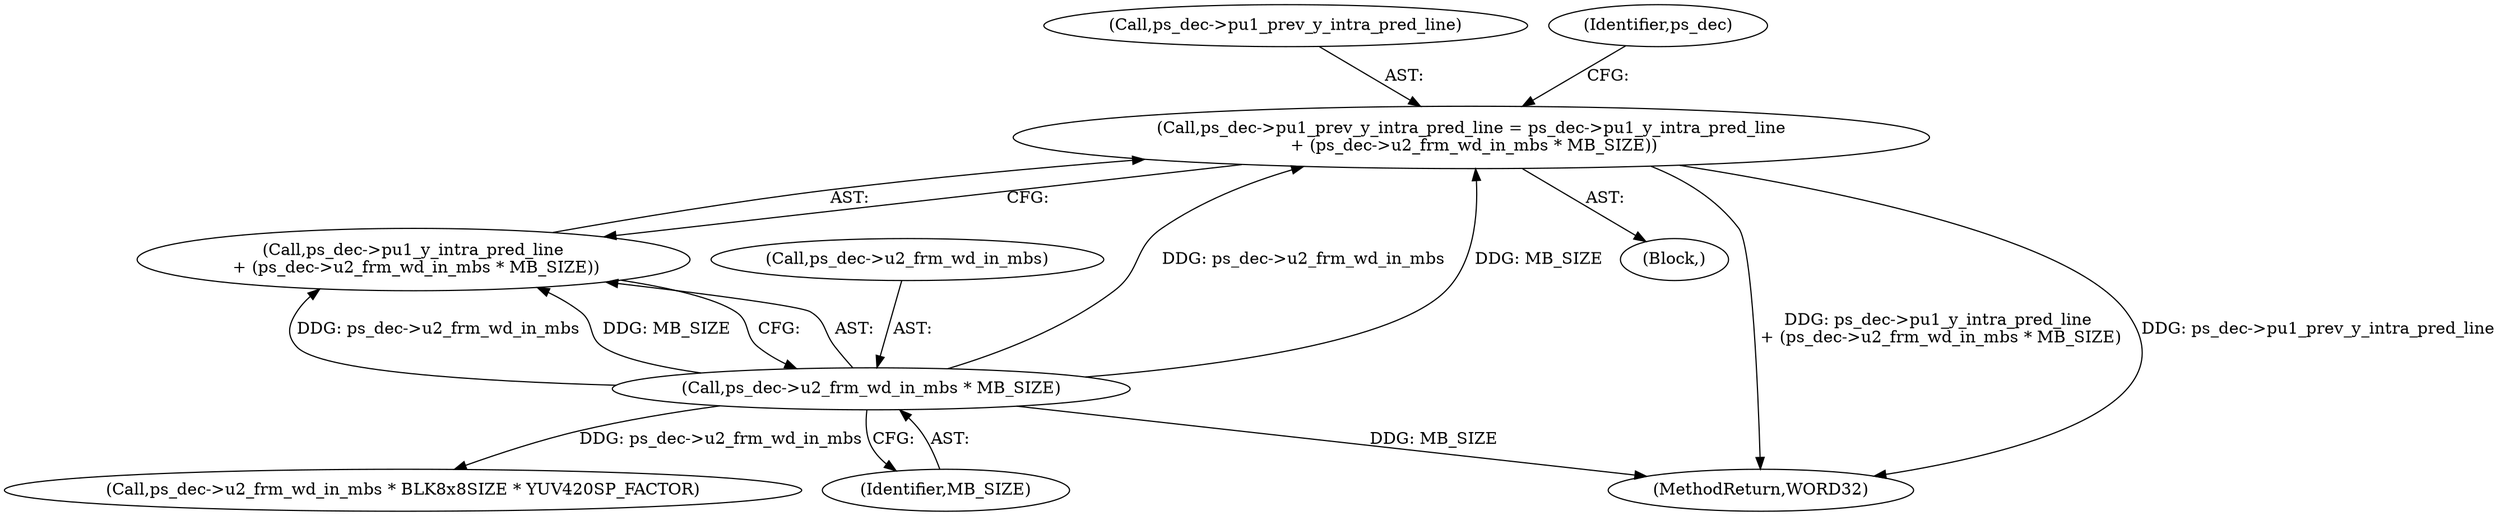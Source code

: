 digraph "0_Android_0b23c81c3dd9ec38f7e6806a3955fed1925541a0_3@pointer" {
"1001641" [label="(Call,ps_dec->pu1_prev_y_intra_pred_line = ps_dec->pu1_y_intra_pred_line\n + (ps_dec->u2_frm_wd_in_mbs * MB_SIZE))"];
"1001649" [label="(Call,ps_dec->u2_frm_wd_in_mbs * MB_SIZE)"];
"1001650" [label="(Call,ps_dec->u2_frm_wd_in_mbs)"];
"1001645" [label="(Call,ps_dec->pu1_y_intra_pred_line\n + (ps_dec->u2_frm_wd_in_mbs * MB_SIZE))"];
"1001642" [label="(Call,ps_dec->pu1_prev_y_intra_pred_line)"];
"1001656" [label="(Identifier,ps_dec)"];
"1001641" [label="(Call,ps_dec->pu1_prev_y_intra_pred_line = ps_dec->pu1_y_intra_pred_line\n + (ps_dec->u2_frm_wd_in_mbs * MB_SIZE))"];
"1001649" [label="(Call,ps_dec->u2_frm_wd_in_mbs * MB_SIZE)"];
"1001653" [label="(Identifier,MB_SIZE)"];
"1002159" [label="(MethodReturn,WORD32)"];
"1000141" [label="(Block,)"];
"1001662" [label="(Call,ps_dec->u2_frm_wd_in_mbs * BLK8x8SIZE * YUV420SP_FACTOR)"];
"1001641" -> "1000141"  [label="AST: "];
"1001641" -> "1001645"  [label="CFG: "];
"1001642" -> "1001641"  [label="AST: "];
"1001645" -> "1001641"  [label="AST: "];
"1001656" -> "1001641"  [label="CFG: "];
"1001641" -> "1002159"  [label="DDG: ps_dec->pu1_y_intra_pred_line\n + (ps_dec->u2_frm_wd_in_mbs * MB_SIZE)"];
"1001641" -> "1002159"  [label="DDG: ps_dec->pu1_prev_y_intra_pred_line"];
"1001649" -> "1001641"  [label="DDG: ps_dec->u2_frm_wd_in_mbs"];
"1001649" -> "1001641"  [label="DDG: MB_SIZE"];
"1001649" -> "1001645"  [label="AST: "];
"1001649" -> "1001653"  [label="CFG: "];
"1001650" -> "1001649"  [label="AST: "];
"1001653" -> "1001649"  [label="AST: "];
"1001645" -> "1001649"  [label="CFG: "];
"1001649" -> "1002159"  [label="DDG: MB_SIZE"];
"1001649" -> "1001645"  [label="DDG: ps_dec->u2_frm_wd_in_mbs"];
"1001649" -> "1001645"  [label="DDG: MB_SIZE"];
"1001649" -> "1001662"  [label="DDG: ps_dec->u2_frm_wd_in_mbs"];
}
